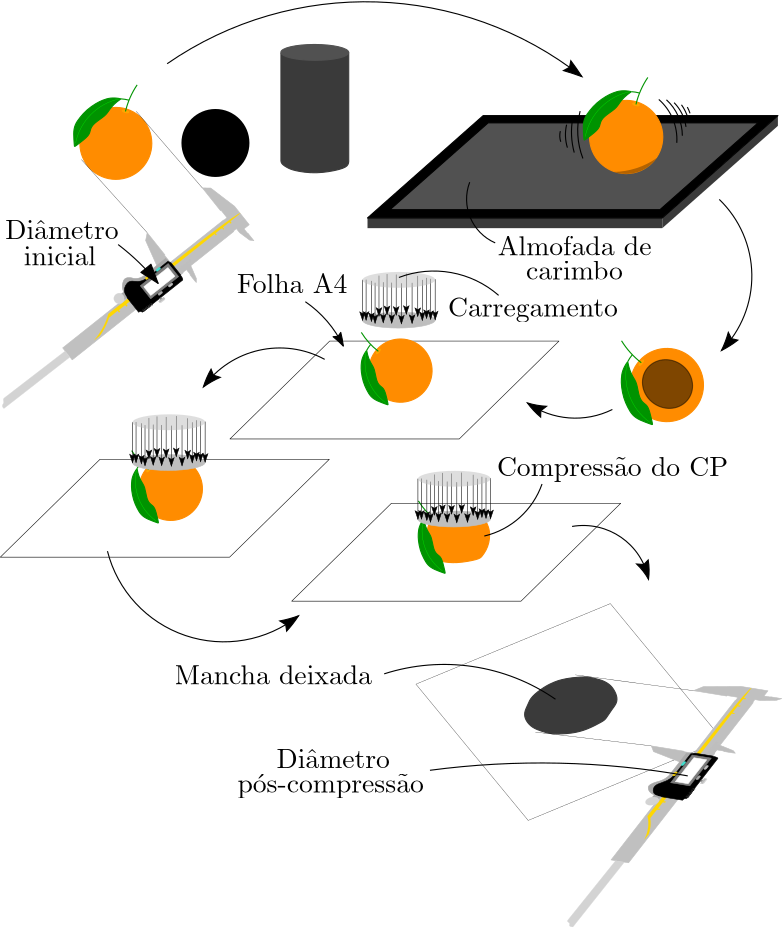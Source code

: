 <?xml version="1.0"?>
<!DOCTYPE ipe SYSTEM "ipe.dtd">
<ipe version="70212" creator="Ipe 7.2.13">
<info created="D:20200722162208" modified="D:20200726141500"/>
<ipestyle name="basic">
<symbol name="arrow/arc(spx)">
<path stroke="sym-stroke" fill="sym-stroke" pen="sym-pen">
0 0 m
-1 0.333 l
-1 -0.333 l
h
</path>
</symbol>
<symbol name="arrow/farc(spx)">
<path stroke="sym-stroke" fill="white" pen="sym-pen">
0 0 m
-1 0.333 l
-1 -0.333 l
h
</path>
</symbol>
<symbol name="arrow/ptarc(spx)">
<path stroke="sym-stroke" fill="sym-stroke" pen="sym-pen">
0 0 m
-1 0.333 l
-0.8 0 l
-1 -0.333 l
h
</path>
</symbol>
<symbol name="arrow/fptarc(spx)">
<path stroke="sym-stroke" fill="white" pen="sym-pen">
0 0 m
-1 0.333 l
-0.8 0 l
-1 -0.333 l
h
</path>
</symbol>
<symbol name="mark/circle(sx)" transformations="translations">
<path fill="sym-stroke">
0.6 0 0 0.6 0 0 e
0.4 0 0 0.4 0 0 e
</path>
</symbol>
<symbol name="mark/disk(sx)" transformations="translations">
<path fill="sym-stroke">
0.6 0 0 0.6 0 0 e
</path>
</symbol>
<symbol name="mark/fdisk(sfx)" transformations="translations">
<group>
<path fill="sym-fill">
0.5 0 0 0.5 0 0 e
</path>
<path fill="sym-stroke" fillrule="eofill">
0.6 0 0 0.6 0 0 e
0.4 0 0 0.4 0 0 e
</path>
</group>
</symbol>
<symbol name="mark/box(sx)" transformations="translations">
<path fill="sym-stroke" fillrule="eofill">
-0.6 -0.6 m
0.6 -0.6 l
0.6 0.6 l
-0.6 0.6 l
h
-0.4 -0.4 m
0.4 -0.4 l
0.4 0.4 l
-0.4 0.4 l
h
</path>
</symbol>
<symbol name="mark/square(sx)" transformations="translations">
<path fill="sym-stroke">
-0.6 -0.6 m
0.6 -0.6 l
0.6 0.6 l
-0.6 0.6 l
h
</path>
</symbol>
<symbol name="mark/fsquare(sfx)" transformations="translations">
<group>
<path fill="sym-fill">
-0.5 -0.5 m
0.5 -0.5 l
0.5 0.5 l
-0.5 0.5 l
h
</path>
<path fill="sym-stroke" fillrule="eofill">
-0.6 -0.6 m
0.6 -0.6 l
0.6 0.6 l
-0.6 0.6 l
h
-0.4 -0.4 m
0.4 -0.4 l
0.4 0.4 l
-0.4 0.4 l
h
</path>
</group>
</symbol>
<symbol name="mark/cross(sx)" transformations="translations">
<group>
<path fill="sym-stroke">
-0.43 -0.57 m
0.57 0.43 l
0.43 0.57 l
-0.57 -0.43 l
h
</path>
<path fill="sym-stroke">
-0.43 0.57 m
0.57 -0.43 l
0.43 -0.57 l
-0.57 0.43 l
h
</path>
</group>
</symbol>
<symbol name="arrow/fnormal(spx)">
<path stroke="sym-stroke" fill="white" pen="sym-pen">
0 0 m
-1 0.333 l
-1 -0.333 l
h
</path>
</symbol>
<symbol name="arrow/pointed(spx)">
<path stroke="sym-stroke" fill="sym-stroke" pen="sym-pen">
0 0 m
-1 0.333 l
-0.8 0 l
-1 -0.333 l
h
</path>
</symbol>
<symbol name="arrow/fpointed(spx)">
<path stroke="sym-stroke" fill="white" pen="sym-pen">
0 0 m
-1 0.333 l
-0.8 0 l
-1 -0.333 l
h
</path>
</symbol>
<symbol name="arrow/linear(spx)">
<path stroke="sym-stroke" pen="sym-pen">
-1 0.333 m
0 0 l
-1 -0.333 l
</path>
</symbol>
<symbol name="arrow/fdouble(spx)">
<path stroke="sym-stroke" fill="white" pen="sym-pen">
0 0 m
-1 0.333 l
-1 -0.333 l
h
-1 0 m
-2 0.333 l
-2 -0.333 l
h
</path>
</symbol>
<symbol name="arrow/double(spx)">
<path stroke="sym-stroke" fill="sym-stroke" pen="sym-pen">
0 0 m
-1 0.333 l
-1 -0.333 l
h
-1 0 m
-2 0.333 l
-2 -0.333 l
h
</path>
</symbol>
<pen name="heavier" value="0.8"/>
<pen name="fat" value="1.2"/>
<pen name="ultrafat" value="2"/>
<symbolsize name="large" value="5"/>
<symbolsize name="small" value="2"/>
<symbolsize name="tiny" value="1.1"/>
<arrowsize name="large" value="10"/>
<arrowsize name="small" value="5"/>
<arrowsize name="tiny" value="3"/>
<color name="red" value="1 0 0"/>
<color name="green" value="0 1 0"/>
<color name="blue" value="0 0 1"/>
<color name="yellow" value="1 1 0"/>
<color name="orange" value="1 0.647 0"/>
<color name="gold" value="1 0.843 0"/>
<color name="purple" value="0.627 0.125 0.941"/>
<color name="gray" value="0.745"/>
<color name="brown" value="0.647 0.165 0.165"/>
<color name="navy" value="0 0 0.502"/>
<color name="pink" value="1 0.753 0.796"/>
<color name="seagreen" value="0.18 0.545 0.341"/>
<color name="turquoise" value="0.251 0.878 0.816"/>
<color name="violet" value="0.933 0.51 0.933"/>
<color name="darkblue" value="0 0 0.545"/>
<color name="darkcyan" value="0 0.545 0.545"/>
<color name="darkgray" value="0.663"/>
<color name="darkgreen" value="0 0.392 0"/>
<color name="darkmagenta" value="0.545 0 0.545"/>
<color name="darkorange" value="1 0.549 0"/>
<color name="darkred" value="0.545 0 0"/>
<color name="lightblue" value="0.678 0.847 0.902"/>
<color name="lightcyan" value="0.878 1 1"/>
<color name="lightgray" value="0.827"/>
<color name="lightgreen" value="0.565 0.933 0.565"/>
<color name="lightyellow" value="1 1 0.878"/>
<dashstyle name="dashed" value="[4] 0"/>
<dashstyle name="dotted" value="[1 3] 0"/>
<dashstyle name="dash dotted" value="[4 2 1 2] 0"/>
<dashstyle name="dash dot dotted" value="[4 2 1 2 1 2] 0"/>
<textsize name="large" value="\large"/>
<textsize name="small" value="\small"/>
<textsize name="tiny" value="\tiny"/>
<textsize name="Large" value="\Large"/>
<textsize name="LARGE" value="\LARGE"/>
<textsize name="huge" value="\huge"/>
<textsize name="Huge" value="\Huge"/>
<textsize name="footnote" value="\footnotesize"/>
<textstyle name="center" begin="\begin{center}" end="\end{center}"/>
<textstyle name="itemize" begin="\begin{itemize}" end="\end{itemize}"/>
<textstyle name="item" begin="\begin{itemize}\item{}" end="\end{itemize}"/>
<gridsize name="4 pts" value="4"/>
<gridsize name="8 pts (~3 mm)" value="8"/>
<gridsize name="16 pts (~6 mm)" value="16"/>
<gridsize name="32 pts (~12 mm)" value="32"/>
<gridsize name="10 pts (~3.5 mm)" value="10"/>
<gridsize name="20 pts (~7 mm)" value="20"/>
<gridsize name="14 pts (~5 mm)" value="14"/>
<gridsize name="28 pts (~10 mm)" value="28"/>
<gridsize name="56 pts (~20 mm)" value="56"/>
<anglesize name="90 deg" value="90"/>
<anglesize name="60 deg" value="60"/>
<anglesize name="45 deg" value="45"/>
<anglesize name="30 deg" value="30"/>
<anglesize name="22.5 deg" value="22.5"/>
<opacity name="10%" value="0.1"/>
<opacity name="30%" value="0.3"/>
<opacity name="50%" value="0.5"/>
<opacity name="75%" value="0.75"/>
<tiling name="falling" angle="-60" step="4" width="1"/>
<tiling name="rising" angle="30" step="4" width="1"/>
</ipestyle>
<page>
<layer name="alpha"/>
<view layers="alpha" active="alpha"/>
<path layer="alpha" matrix="0.878179 0 0 0.878179 26.0844 82.6125" fill="0.227">
334.956 636.209 m
334.956 632.025 l
214.12 632.025 l
214.12 636.209 l
</path>
<path matrix="0.878179 0 0 0.878179 26.0844 82.6125" fill="0.227">
382.355 678.145 m
382.355 673.961 l
334.956 632.025 l
334.956 636.209 l
</path>
<path matrix="0.984772 0 0.701105 0.620299 -408.475 257.492" stroke="black" fill="black">
191.687 618.775 m
191.687 678.145 l
299.444 678.145 l
299.444 618.775 l
h
</path>
<path matrix="0.984772 0 0.701105 0.620299 -408.475 257.492" stroke="black" fill="0.318">
196.479 673.979 m
196.479 623.581 l
295.171 623.581 l
295.171 673.979 l
h
</path>
<path matrix="1 0 0 1 -1.75389 -5.06279" fill="black">
12.2378 0 0 12.2378 161.128 673.371 e
</path>
<path matrix="1 0 0 1 41.0992 59.069" stroke="0.227" fill="0.227">
166.252 641.846 m
166.252 603.017 l
166.252 603.017
166.428 601.288
163.887 599.725
154.351 598.02
146.185 599.327
144.113 600.363
141.883 601.715
141.856 602.837 c
141.856 641.666 l
</path>
<path matrix="1 0 0 1 41.0988 59.0687" stroke="0.318" fill="0.318">
12.2142 0 -0.113999 2.84976 154.037 641.85 e
</path>
<path matrix="0.98272 0 0 0.98272 32.2289 26.7313" stroke="darkorange" fill="darkorange">
13.1804 0 0 13.1804 92.8924 652.709 e
</path>
<path matrix="0.923815 -0.335119 0.335119 0.923815 -184.197 98.308" stroke="orange" fill="orange">
1.14404 0 0.256371 0.398799 95.9357 664.102 e
</path>
<path matrix="0.98272 0 0 0.98272 32.2289 26.7313" stroke="0 0.576 0">
96.42 664.416 m
29.6139 0 0 -29.6139 125.232 657.57 100.692 674.146 a
</path>
<path matrix="0.98272 0 0 0.98272 32.2289 26.7313" stroke="0 0.576 0">
94.7627 669.025 m
14.9272 0 0 -14.9272 93.8115 654.128 97.7222 668.534 a
</path>
<path matrix="0.855558 0.483487 -0.483487 0.855558 367.743 65.9894" stroke="0 0.576 0" fill="0 0.576 0">
94.7627 669.025 m
92.0448 668.783
88.9684 667.672
87.0314 666.39
81.3543 666.154
79.2833 664.653
78.2008 663.058
73.2158 662.345
71.1804 662.053
71.4654 662.404
73.3583 666.618
75.3522 669.125
78.4002 670.521
81.8148 671.701
86.1198 672.116
88.7874 671.898
91.5606 671.347
93.7825 669.923
94.7627 669.025 c
</path>
<path matrix="0.98272 0 0 0.98272 32.2289 26.7313" stroke="0 1 0" pen="0.1" cap="1">
94.2782 669.028 m
20.7896 0 0 20.7896 98.5202 648.676 78.1622 652.89 a
</path>
<path stroke="black" join="0" arrow="ptarc/normal">
141.983 696.844 m
125.832 0 0 -125.832 213.499 593.309 291.322 692.19 a
</path>
<path matrix="1 0 0 1 214.34 17.7594" stroke="darkorange" fill="darkorange">
13.1804 0 0 13.1804 92.8924 652.709 e
</path>
<path matrix="0.940059 -0.341012 0.341012 0.940059 -5.89133 90.5948" stroke="orange" fill="orange">
1.14404 0 0.256371 0.398799 95.9357 664.102 e
</path>
<path matrix="1 0 0 1 214.34 17.7594" stroke="0 0.576 0">
96.42 664.416 m
29.6139 0 0 -29.6139 125.232 657.57 100.692 674.146 a
</path>
<path matrix="1 0 0 1 214.34 17.7594" stroke="0 0.576 0">
94.7627 669.025 m
14.9272 0 0 -14.9272 93.8115 654.128 97.7222 668.534 a
</path>
<path matrix="0.870602 0.491989 -0.491989 0.870602 555.755 57.7079" stroke="0 0.576 0" fill="0 0.576 0">
94.7627 669.025 m
92.0448 668.783
88.9684 667.672
87.0314 666.39
81.3543 666.154
79.2833 664.653
78.2008 663.058
73.2158 662.345
71.1804 662.053
71.4654 662.404
73.3583 666.618
75.3522 669.125
78.4002 670.521
81.8148 671.701
86.1198 672.116
88.7874 671.898
91.5606 671.347
93.7825 669.923
94.7627 669.025 c
</path>
<path matrix="1 0 0 1 214.34 17.7594" stroke="0 1 0" pen="0.1" cap="1">
94.2782 669.028 m
20.7896 0 0 20.7896 98.5202 648.676 78.1622 652.89 a
</path>
<path stroke="black">
318.981 683.976 m
19.0676 0 0 -19.0676 306.431 669.62 325.457 668.359 a
</path>
<path stroke="black">
321.735 683.85 m
17.5299 0 0 -17.5299 309.93 670.89 327.46 670.918 a
</path>
<path stroke="black">
324.498 682.825 m
15.5037 0 0 -15.5037 313.413 671.985 328.771 674.108 a
</path>
<path stroke="black">
327.147 682.056 m
15.8228 0 0 -15.8228 314.278 672.85 329.511 677.127 a
</path>
<path stroke="black">
329.255 681.229 m
13.6799 0 0 -13.6799 317.224 674.718 330.223 678.979 a
</path>
<path stroke="black">
290.659 679.78 m
28.1125 0 0 28.1125 317.897 672.822 291.659 662.729 a
</path>
<path stroke="black">
287.974 677.094 m
28.0219 0 0 28.0219 315.57 672.228 288.536 664.853 a
</path>
<path stroke="black">
285.791 674.896 m
15.798 0 0 15.798 301.171 671.289 286.076 666.63 a
</path>
<path stroke="black">
283.532 672.572 m
6.9136 0 0 6.9136 290.245 670.919 283.686 668.735 a
</path>
<path fill="black" opacity="30%">
302.713 657.881 m
27.9999 0 0 27.9999 302.289 685.877 318.251 662.873 a
13.713 0 0 -13.713 307.115 670.875 302.703 657.891 a
h
</path>
<path stroke="black" join="0" arrow="ptarc/normal">
340.754 647.989 m
38.3249 0 0 -38.3249 314.153 620.399 341.539 593.587 a
</path>
<path matrix="0.411891 0.911233 -0.911233 0.411891 878.395 227.671" stroke="darkorange" fill="darkorange">
13.1804 0 0 13.1804 92.8924 652.709 e
</path>
<path matrix="0.697943 0.716153 -0.716153 0.697943 721.313 56.989" stroke="orange" fill="orange">
1.14404 0 0.256371 0.398799 95.9357 664.102 e
</path>
<path matrix="0.411891 0.911233 -0.911233 0.411891 878.395 227.671" stroke="0 0.576 0">
96.42 664.416 m
29.6139 0 0 -29.6139 125.232 657.57 100.692 674.146 a
</path>
<path matrix="0.411891 0.911233 -0.911233 0.411891 878.395 227.671" stroke="0 0.576 0">
94.7627 669.025 m
14.9272 0 0 -14.9272 93.8115 654.128 97.7222 668.534 a
</path>
<path matrix="-0.0897238 0.995967 -0.995967 -0.0897238 982.618 555.234" stroke="0 0.576 0" fill="0 0.576 0">
94.7627 669.025 m
92.0448 668.783
88.9684 667.672
87.0314 666.39
81.3543 666.154
79.2833 664.653
78.2008 663.058
73.2158 662.345
71.1804 662.053
71.4654 662.404
73.3583 666.618
75.3522 669.125
78.4002 670.521
81.8148 671.701
86.1198 672.116
88.7874 671.898
91.5606 671.347
93.7825 669.923
94.7627 669.025 c
</path>
<path matrix="0.411891 0.911233 -0.911233 0.411891 878.395 227.671" stroke="0 1 0" pen="0.1" cap="1">
94.2782 669.028 m
20.7896 0 0 20.7896 98.5202 648.676 78.1622 652.89 a
</path>
<path matrix="1 0 0 1 -5.81008 -5.18096" stroke="black" fill="black" opacity="50%">
6.46281 -6.56249 6.29487 5.82159 327.929 586.713 e
</path>
<path matrix="0.787747 0 0.675029 0.662535 -335 207.451" stroke="black" fill="white" pen="0.2">
175.953 587.961 m
175.953 534.764 l
280.747 534.764 l
280.747 587.961 l
h
</path>
<path matrix="0.355672 0.786859 -0.786859 0.355672 706.531 281.113" stroke="darkorange" fill="darkorange">
13.1804 0 0 13.1804 92.8924 652.709 e
</path>
<path matrix="0.602681 0.618405 -0.618405 0.602681 570.89 133.727" stroke="orange" fill="orange">
1.14404 0 0.256371 0.398799 95.9357 664.102 e
</path>
<path matrix="0.355672 0.786859 -0.786859 0.355672 706.531 281.113" stroke="0 0.576 0">
96.42 664.416 m
29.6139 0 0 -29.6139 125.232 657.57 100.692 674.146 a
</path>
<path matrix="0.355672 0.786859 -0.786859 0.355672 706.531 281.113" stroke="0 0.576 0">
94.7627 669.025 m
14.9272 0 0 -14.9272 93.8115 654.128 97.7222 668.534 a
</path>
<path matrix="-0.0774774 0.860028 -0.860028 -0.0774774 796.529 563.967" stroke="0 0.576 0" fill="0 0.576 0">
94.7627 669.025 m
92.0448 668.783
88.9684 667.672
87.0314 666.39
81.3543 666.154
79.2833 664.653
78.2008 663.058
73.2158 662.345
71.1804 662.053
71.4654 662.404
73.3583 666.618
75.3522 669.125
78.4002 670.521
81.8148 671.701
86.1198 672.116
88.7874 671.898
91.5606 671.347
93.7825 669.923
94.7627 669.025 c
</path>
<path matrix="0.355672 0.786859 -0.786859 0.355672 706.531 281.113" stroke="0 1 0" pen="0.1" cap="1">
94.2782 669.028 m
20.7896 0 0 20.7896 98.5202 648.676 78.1622 652.89 a
</path>
<path matrix="0.86351 0 0 0.86351 43.1989 79.6064" stroke="gray" fill="gray" pen="0.2" cap="1">
15.1481 0 0.249836 3.31033 211.009 607.899 e
</path>
<path matrix="0.86351 0 0 0.86351 43.1989 79.6064" stroke="black" pen="0.2" cap="1" join="0" rarrow="ptarc/tiny">
195.859 607.848 m
195.859 624.635 l
</path>
<path matrix="0.86351 0 0 0.86351 46.416 79.2188" stroke="black" pen="0.2" cap="1" join="0" rarrow="ptarc/tiny">
195.859 607.848 m
195.859 624.635 l
</path>
<path matrix="0.86351 0 0 0.86351 49.1217 81.1128" stroke="black" pen="0.2" cap="1" join="0" rarrow="ptarc/tiny">
195.859 607.848 m
195.859 624.635 l
</path>
<path matrix="0.86351 0 0 0.86351 52.0242 81.6786" stroke="black" pen="0.2" cap="1" join="0" rarrow="ptarc/tiny">
195.859 607.848 m
195.859 624.635 l
</path>
<path matrix="0.86351 0 0 0.86351 55.3158 81.4935" stroke="black" pen="0.2" cap="1" join="0" rarrow="ptarc/tiny">
195.859 607.848 m
195.859 624.635 l
</path>
<path matrix="0.86351 0 0 0.86351 58.9588 81.813" stroke="black" pen="0.2" cap="1" join="0" rarrow="ptarc/tiny">
195.859 607.848 m
195.859 624.635 l
</path>
<path matrix="0.86351 0 0 0.86351 63.0811 81.0141" stroke="black" pen="0.2" cap="1" join="0" rarrow="ptarc/tiny">
195.859 607.848 m
195.859 624.635 l
</path>
<path matrix="0.86351 0 0 0.86351 66.2447 80.3111" stroke="black" pen="0.2" cap="1" join="0" rarrow="ptarc/tiny">
195.859 607.848 m
195.859 624.635 l
</path>
<path matrix="0.86351 0 0 0.86351 61.0359 78.5216" stroke="black" pen="0.2" cap="1" join="0" rarrow="ptarc/tiny">
195.859 607.848 m
195.859 624.635 l
</path>
<path matrix="0.86351 0 0 0.86351 57.2012 78.3618" stroke="black" pen="0.2" cap="1" join="0" rarrow="ptarc/tiny">
195.859 607.848 m
195.859 624.635 l
</path>
<path matrix="0.86351 0 0 0.86351 53.7181 78.5855" stroke="black" pen="0.2" cap="1" join="0" rarrow="ptarc/tiny">
195.859 607.848 m
195.859 624.635 l
</path>
<path matrix="0.86351 0 0 0.86351 50.6503 78.7453" stroke="black" pen="0.2" cap="1" join="0" rarrow="ptarc/tiny">
195.859 607.848 m
195.859 624.635 l
</path>
<path matrix="0.86351 0 0 0.86351 47.7104 78.5535" stroke="black" pen="0.2" cap="1" join="0" rarrow="ptarc/tiny">
195.859 607.848 m
195.859 624.635 l
</path>
<path matrix="0.86351 0 0 0.86351 44.4828 79.672" stroke="black" pen="0.2" cap="1" join="0" rarrow="ptarc/tiny">
195.859 607.848 m
195.859 624.635 l
</path>
<path matrix="0.86351 0 0 0.86351 64.7109 79.5761" stroke="black" pen="0.2" cap="1" join="0" rarrow="ptarc/tiny">
195.859 607.848 m
195.859 624.635 l
</path>
<path matrix="0.86351 0 0 0.86351 67.7147 79.9596" stroke="black" pen="0.2" cap="1" join="0" rarrow="ptarc/tiny">
195.859 607.848 m
195.859 624.635 l
</path>
<path matrix="0.86351 0 0 0.86351 69.3522 79.8156" stroke="black" pen="0.2" cap="1" join="0" rarrow="ptarc/tiny">
195.859 607.848 m
195.859 624.635 l
</path>
<path matrix="0.86351 0 0 0.86351 43.1991 94.1028" fill="gray" opacity="50%" stroke-opacity="opaque">
15.1481 0 0.249836 3.31033 211.009 607.899 e
</path>
<path matrix="0.787747 0 0.675029 0.662535 -417.673 164.897" stroke="black" fill="white" pen="0.2">
175.953 587.961 m
175.953 534.764 l
280.747 534.764 l
280.747 587.961 l
h
</path>
<path matrix="0.355672 0.786859 -0.786859 0.355672 623.858 238.56" stroke="darkorange" fill="darkorange">
13.1804 0 0 13.1804 92.8924 652.709 e
</path>
<path matrix="0.602681 0.618405 -0.618405 0.602681 488.216 91.1743" stroke="orange" fill="orange">
1.14404 0 0.256371 0.398799 95.9357 664.102 e
</path>
<path matrix="0.355672 0.786859 -0.786859 0.355672 623.858 238.56" stroke="0 0.576 0">
96.42 664.416 m
29.6139 0 0 -29.6139 125.232 657.57 100.692 674.146 a
</path>
<path matrix="0.355672 0.786859 -0.786859 0.355672 623.858 238.56" stroke="0 0.576 0">
94.7627 669.025 m
14.9272 0 0 -14.9272 93.8115 654.128 97.7222 668.534 a
</path>
<path matrix="-0.0774774 0.860028 -0.860028 -0.0774774 713.856 521.414" stroke="0 0.576 0" fill="0 0.576 0">
94.7627 669.025 m
92.0448 668.783
88.9684 667.672
87.0314 666.39
81.3543 666.154
79.2833 664.653
78.2008 663.058
73.2158 662.345
71.1804 662.053
71.4654 662.404
73.3583 666.618
75.3522 669.125
78.4002 670.521
81.8148 671.701
86.1198 672.116
88.7874 671.898
91.5606 671.347
93.7825 669.923
94.7627 669.025 c
</path>
<path matrix="0.355672 0.786859 -0.786859 0.355672 623.858 238.56" stroke="0 1 0" pen="0.1" cap="1">
94.2782 669.028 m
20.7896 0 0 20.7896 98.5202 648.676 78.1622 652.89 a
</path>
<path matrix="0.86351 0 0 0.86351 -39.618 28.3465" stroke="gray" fill="gray" pen="0.2" cap="1">
15.1481 0 0.249836 3.31033 211.009 607.899 e
</path>
<path matrix="0.86351 0 0 0.86351 -39.618 28.3465" stroke="black" pen="0.2" cap="1" join="0" rarrow="ptarc/tiny">
195.859 607.848 m
195.859 624.635 l
</path>
<path matrix="0.86351 0 0 0.86351 -36.4009 27.9589" stroke="black" pen="0.2" cap="1" join="0" rarrow="ptarc/tiny">
195.859 607.848 m
195.859 624.635 l
</path>
<path matrix="0.86351 0 0 0.86351 -33.6952 29.8529" stroke="black" pen="0.2" cap="1" join="0" rarrow="ptarc/tiny">
195.859 607.848 m
195.859 624.635 l
</path>
<path matrix="0.86351 0 0 0.86351 -30.7927 30.4187" stroke="black" pen="0.2" cap="1" join="0" rarrow="ptarc/tiny">
195.859 607.848 m
195.859 624.635 l
</path>
<path matrix="0.86351 0 0 0.86351 -27.5011 30.2336" stroke="black" pen="0.2" cap="1" join="0" rarrow="ptarc/tiny">
195.859 607.848 m
195.859 624.635 l
</path>
<path matrix="0.86351 0 0 0.86351 -23.8581 30.5531" stroke="black" pen="0.2" cap="1" join="0" rarrow="ptarc/tiny">
195.859 607.848 m
195.859 624.635 l
</path>
<path matrix="0.86351 0 0 0.86351 -19.7358 29.7542" stroke="black" pen="0.2" cap="1" join="0" rarrow="ptarc/tiny">
195.859 607.848 m
195.859 624.635 l
</path>
<path matrix="0.86351 0 0 0.86351 -16.5722 29.0512" stroke="black" pen="0.2" cap="1" join="0" rarrow="ptarc/tiny">
195.859 607.848 m
195.859 624.635 l
</path>
<path matrix="0.86351 0 0 0.86351 -21.7809 27.2617" stroke="black" pen="0.2" cap="1" join="0" rarrow="ptarc/tiny">
195.859 607.848 m
195.859 624.635 l
</path>
<path matrix="0.86351 0 0 0.86351 -25.6157 27.1019" stroke="black" pen="0.2" cap="1" join="0" rarrow="ptarc/tiny">
195.859 607.848 m
195.859 624.635 l
</path>
<path matrix="0.86351 0 0 0.86351 -29.0988 27.3256" stroke="black" pen="0.2" cap="1" join="0" rarrow="ptarc/tiny">
195.859 607.848 m
195.859 624.635 l
</path>
<path matrix="0.86351 0 0 0.86351 -32.1666 27.4854" stroke="black" pen="0.2" cap="1" join="0" rarrow="ptarc/tiny">
195.859 607.848 m
195.859 624.635 l
</path>
<path matrix="0.86351 0 0 0.86351 -35.1065 27.2936" stroke="black" pen="0.2" cap="1" join="0" rarrow="ptarc/tiny">
195.859 607.848 m
195.859 624.635 l
</path>
<path matrix="0.86351 0 0 0.86351 -38.334 28.4121" stroke="black" pen="0.2" cap="1" join="0" rarrow="ptarc/tiny">
195.859 607.848 m
195.859 624.635 l
</path>
<path matrix="0.86351 0 0 0.86351 -18.106 28.3162" stroke="black" pen="0.2" cap="1" join="0" rarrow="ptarc/tiny">
195.859 607.848 m
195.859 624.635 l
</path>
<path matrix="0.86351 0 0 0.86351 -15.1022 28.6997" stroke="black" pen="0.2" cap="1" join="0" rarrow="ptarc/tiny">
195.859 607.848 m
195.859 624.635 l
</path>
<path matrix="0.86351 0 0 0.86351 -13.4646 28.5557" stroke="black" pen="0.2" cap="1" join="0" rarrow="ptarc/tiny">
195.859 607.848 m
195.859 624.635 l
</path>
<path matrix="0.86351 0 0 0.86351 -39.6178 42.8429" fill="gray" opacity="50%" stroke-opacity="opaque">
15.1481 0 0.249836 3.31033 211.009 607.899 e
</path>
<path matrix="0.787747 0 0.675029 0.662535 -312.768 149.057" stroke="black" fill="white" pen="0.2">
175.953 587.961 m
175.953 534.764 l
280.747 534.764 l
280.747 587.961 l
h
</path>
<path matrix="0.86351 0 0 0.86351 -63.0108 37.6379" stroke="darkorange" fill="darkorange">
348.654 575.148 m
357.932 576.367
364.422 576.271
368.635 575.509
369.492 574.442
371.525 570.168
371.971 567.227
371.622 563.685
370.433 560.539
368.581 557.9
367.408 556.754
357.98 555.021
351.42 555.814
349.903 557.01
348.53 558.472
346.841 561.193
345.923 563.922
345.651 565.826
345.68 567.998
346.028 569.992
346.736 572.044
348.137 574.483
348.654 575.148 c
</path>
<path matrix="0.602681 0.618405 -0.618405 0.602681 591.441 73.0623" stroke="orange" fill="orange">
1.14404 0 0.256371 0.398799 95.9357 664.102 e
</path>
<path matrix="0.355672 0.786859 -0.786859 0.355672 727.083 220.449" stroke="0 0.576 0">
96.42 664.416 m
29.6139 0 0 -29.6139 125.232 657.57 100.692 674.146 a
</path>
<path matrix="0.355672 0.786859 -0.786859 0.355672 727.083 220.449" stroke="0 0.576 0">
94.7627 669.025 m
14.9272 0 0 -14.9272 93.8115 654.128 97.7222 668.534 a
</path>
<path matrix="-0.0774774 0.860028 -0.860028 -0.0774774 817.081 503.303" stroke="0 0.576 0" fill="0 0.576 0">
94.7627 669.025 m
92.0448 668.783
88.9684 667.672
87.0314 666.39
81.3543 666.154
79.2833 664.653
78.2008 663.058
73.2158 662.345
71.1804 662.053
71.4654 662.404
73.3583 666.618
75.3522 669.125
78.4002 670.521
81.8148 671.701
86.1198 672.116
88.7874 671.898
91.5606 671.347
93.7825 669.923
94.7627 669.025 c
</path>
<path matrix="0.355672 0.786859 -0.786859 0.355672 727.083 220.449" stroke="0 1 0" pen="0.1" cap="1">
94.2782 669.028 m
20.7896 0 0 20.7896 98.5202 648.676 78.1622 652.89 a
</path>
<path matrix="0.86351 0 0 0.86351 63.1368 8.00469" stroke="gray" fill="gray" pen="0.2" cap="1">
15.1481 0 0.249836 3.31033 211.009 607.899 e
</path>
<path matrix="0.86351 0 0 0.86351 63.1368 8.00469" stroke="black" pen="0.2" cap="1" join="0" rarrow="ptarc/tiny">
195.859 607.848 m
195.859 624.635 l
</path>
<path matrix="0.86351 0 0 0.86351 66.3539 7.61714" stroke="black" pen="0.2" cap="1" join="0" rarrow="ptarc/tiny">
195.859 607.848 m
195.859 624.635 l
</path>
<path matrix="0.86351 0 0 0.86351 69.0593 9.51117" stroke="black" pen="0.2" cap="1" join="0" rarrow="ptarc/tiny">
195.859 607.848 m
195.859 624.635 l
</path>
<path matrix="0.86351 0 0 0.86351 71.9623 10.0768" stroke="black" pen="0.2" cap="1" join="0" rarrow="ptarc/tiny">
195.859 607.848 m
195.859 624.635 l
</path>
<path matrix="0.86351 0 0 0.86351 75.2533 9.8918" stroke="black" pen="0.2" cap="1" join="0" rarrow="ptarc/tiny">
195.859 607.848 m
195.859 624.635 l
</path>
<path matrix="0.86351 0 0 0.86351 78.8963 10.2113" stroke="black" pen="0.2" cap="1" join="0" rarrow="ptarc/tiny">
195.859 607.848 m
195.859 624.635 l
</path>
<path matrix="0.86351 0 0 0.86351 83.0193 9.41247" stroke="black" pen="0.2" cap="1" join="0" rarrow="ptarc/tiny">
195.859 607.848 m
195.859 624.635 l
</path>
<path matrix="0.86351 0 0 0.86351 86.1833 8.7094" stroke="black" pen="0.2" cap="1" join="0" rarrow="ptarc/tiny">
195.859 607.848 m
195.859 624.635 l
</path>
<path matrix="0.86351 0 0 0.86351 80.9743 6.91986" stroke="black" pen="0.2" cap="1" join="0" rarrow="ptarc/tiny">
195.859 607.848 m
195.859 624.635 l
</path>
<path matrix="0.86351 0 0 0.86351 77.1393 6.76011" stroke="black" pen="0.2" cap="1" join="0" rarrow="ptarc/tiny">
195.859 607.848 m
195.859 624.635 l
</path>
<path matrix="0.86351 0 0 0.86351 73.6563 6.98376" stroke="black" pen="0.2" cap="1" join="0" rarrow="ptarc/tiny">
195.859 607.848 m
195.859 624.635 l
</path>
<path matrix="0.86351 0 0 0.86351 70.5883 7.1436" stroke="black" pen="0.2" cap="1" join="0" rarrow="ptarc/tiny">
195.859 607.848 m
195.859 624.635 l
</path>
<path matrix="0.86351 0 0 0.86351 67.6483 6.95181" stroke="black" pen="0.2" cap="1" join="0" rarrow="ptarc/tiny">
195.859 607.848 m
195.859 624.635 l
</path>
<path matrix="0.86351 0 0 0.86351 64.4208 8.07031" stroke="black" pen="0.2" cap="1" join="0" rarrow="ptarc/tiny">
195.859 607.848 m
195.859 624.635 l
</path>
<path matrix="0.86351 0 0 0.86351 84.6493 7.97446" stroke="black" pen="0.2" cap="1" join="0" rarrow="ptarc/tiny">
195.859 607.848 m
195.859 624.635 l
</path>
<path matrix="0.86351 0 0 0.86351 87.6523 8.35786" stroke="black" pen="0.2" cap="1" join="0" rarrow="ptarc/tiny">
195.859 607.848 m
195.859 624.635 l
</path>
<path matrix="0.86351 0 0 0.86351 89.2903 8.21392" stroke="black" pen="0.2" cap="1" join="0" rarrow="ptarc/tiny">
195.859 607.848 m
195.859 624.635 l
</path>
<path matrix="0.86351 0 0 0.86351 63.1371 22.5011" fill="gray" opacity="50%" stroke-opacity="opaque">
15.1481 0 0.249836 3.31033 211.009 607.899 e
</path>
<path matrix="1.18381 0.490586 -0.518827 0.629721 107.994 -8.24408" stroke="black" fill="1" pen="0.1">
327.734 509.665 m
327.734 431.765 l
386.85 431.765 l
386.85 509.665 l
h
</path>
<path matrix="1.05338 0.436533 -0.461663 0.560339 128.457 64.4531" stroke="0.227" fill="0.227" cap="1">
356.731 456.631 m
359.176 453.375
360.323 450.71
360.981 447.22
360.275 441.665
358.653 438.275
355.971 436.303
352.487 432.922
351.336 432.448
345.637 431.579
340.843 432.62
335.27 436.565
333.626 439.827
331.928 443.253
331.721 448.009
332.868 452.195
335.822 455.386
337.92 458.326
343.802 460.743
347.552 460.907
349.265 460.66
352.429 459.628
355.546 457.699
356.731 456.631 c
</path>
<path matrix="-0.415313 -0.533558 0.786284 -0.128051 25.1503 634.088" stroke="gray" fill="0.753" pen="0.2" join="1">
188.078 488.857 m
188.078 504.127 l
187.719 504.127 l
187.719 509.121 l
189.801 509.121 l
189.831 508.941 l
297.458 508.941 l
297.458 516.977 l
189.415 516.977 l
189.39 516.977 l
189.39 516.977 l
189.36 516.665 l
187.43 516.665 l
187.43 519.365 l
185.778 525.641 l
184.206 527.316 l
184.206 522.263 l
184.388 522.12 l
184.388 519.223 l
180.881 519.223 l
180.881 506.933 l
180.881 506.933 l
184.687 491.65 l
h
</path>
<path matrix="-0.415313 -0.533558 0.786284 -0.128051 25.1503 634.088" stroke="gold" fill="gold" pen="0.05" join="1">
282.064 516.114 m
36.2248 0 0 36.2248 288.797 480.52 267.614 509.906 a
267.614 509.906 l
180.904 509.906
180.874 511.636 c
187.546 511.636 l
187.566 512.678 l
188.146 512.678 l
188.159 511.7 l
192.549 511.7 l
192.553 512.779 l
193.093 512.779 l
193.109 511.71 l
197.509 511.71 l
197.488 512.732 l
198.038 512.742 l
198.038 511.702 l
227.271 511.702 l
227.261 512.712 l
227.921 512.722 l
227.923 511.716 l
232.353 511.716 l
232.328 512.741 l
232.928 512.751 l
232.938 511.729 l
237.355 511.729 l
237.308 512.721 l
237.888 512.721 l
237.889 511.733 l
242.319 511.733 l
242.315 512.724 l
242.905 512.714 l
242.903 511.718 l
247.283 511.718 l
247.285 512.744 l
247.845 512.744 l
247.878 511.736 l
252.217 511.736 l
252.23 512.692 l
252.87 512.682 l
252.878 511.721 l
257.191 511.721 l
257.19 512.752 l
257.89 512.732 l
257.861 511.725 l
262.174 511.725 l
262.16 512.812 l
262.82 512.822 l
262.819 511.636 l
268.585 511.636 l
34.8483 0 0 -34.8483 287.746 482.528 278.45 516.114 a
</path>
<path matrix="0.827674 0.342999 -0.362051 0.439436 345.776 140.906" stroke="black" pen="0.1">
198.061 609.832 m
232.124 570.301 l
</path>
<path matrix="0.827674 0.342999 -0.362051 0.439436 345.776 140.906" stroke="black" pen="0.1">
169.84 584.96 m
203.745 547.225 l
</path>
<path matrix="-0.415313 -0.533558 0.786284 -0.128051 13.9605 619.512" stroke="gray" fill="gray" pen="0.2">
204.834 505.805 m
201.193 491.797 l
197.964 489.067 l
197.964 504.002 l
198.257 504.002 l
198.257 509.721 l
204.834 505.805 l
</path>
<path matrix="-0.415313 -0.533558 0.786284 -0.128051 12.4077 619.741" stroke="gray" fill="gray" pen="0.2">
198.429 519.204 m
196.289 519.214 l
196.199 518.934 l
193.949 518.944 l
193.954 522.231 l
194.204 522.231 l
194.204 526.124 l
194.117 527.484 l
192.767 525.804 l
190.869 518.739 l
190.849 517.009 l
189.369 516.979 l
189.079 516.039 l
198.399 516.039 l
198.429 519.204 l
</path>
<path matrix="-0.415313 -0.533558 0.786284 -0.128051 13.9605 619.512" stroke="darkgray" fill="darkgray" pen="0.2">
198.052 509.201 m
198.878 505.639 l
212.653 505.639 l
6.98516 0 0 -6.98516 213.255 498.68 217.643 504.115 a
7.29792 0 0 -7.29792 213.077 498.422 219.175 502.431 a
5.45186 0 0 5.45186 223.388 505.891 221.286 500.861 a
2.26284 0 0 2.26284 222.11 502.968 222.922 500.856 a
7.32019 0 0 7.32019 219.892 507.52 226.888 505.366 a
28.5199 0 0 28.5199 199.081 511.701 227.438 508.664 a
h
</path>
<path matrix="-0.415313 -0.533558 0.786284 -0.128051 13.8951 619.508" stroke="0" fill="black" pen="0.2">
198.829 520.138 m
198.469 519.648
198.249 519.098
198.177 517.472 c
198.177 517.472 l
198.033 517.472 l
198.033 509.277 l
198.881 507.642 l
204.185 507.642 l
206.714 507.691 l
209.989 507.691 l
213.594 507.568 l
7.33656 0 0 -7.33656 213.272 500.238 217.611 506.155 a
1514.29 0 0 1514.29 1219.5 1641.62 219.872 504.163 a
3.20596 0 0 3.20596 222.051 506.514 222.471 503.336 a
6.17394 0 0 6.17394 221.551 509.441 225.509 504.703 a
4.65517 0 0 4.65517 222.569 508.313 226.321 505.557 a
6.344 0 0 6.344 221.088 509.143 227.419 508.74 a
227.419 519.016 l
1.26569 0 0 -1.26569 227.191 520.261 225.929 520.165 a
225.077 520.165 l
219.345 520.138 l
198.794 520.138 l
</path>
<path matrix="-0.415313 -0.533558 0.786284 -0.128051 13.9353 619.525" stroke="turquoise" fill="turquoise" pen="0.2">
204.72 508.301 m
206.25 508.301 l
0.53231 0 0 -0.53231 206.188 507.772 206.22 507.241 a
204.72 507.241 l
0.530395 0 0 -0.530395 204.7 507.771 204.72 508.301 a
h
</path>
<path matrix="-0.415313 -0.533558 0.786284 -0.128051 13.769 619.503" stroke="gold" fill="gold" pen="0.2">
211.634 508.3 m
213.164 508.3 l
0.53231 0 0 -0.53231 213.102 507.771 213.134 507.24 a
211.634 507.24 l
0.530395 0 0 -0.530395 211.614 507.77 211.634 508.3 a
h
</path>
<path matrix="-0.415313 -0.533558 0.786284 -0.128051 13.9742 619.553" stroke="0" fill="gray" pen="0.2">
0.241868 0 0 0.66 219.611 519.83 e
</path>
<path matrix="-0.415313 -0.533558 0.786284 -0.128051 13.5678 619.03" stroke="0" fill="gray" pen="0.2">
0.241868 0 0 0.66 219.611 519.83 e
</path>
<path matrix="-0.415313 -0.533558 0.786284 -0.128051 13.1784 618.528" stroke="0" fill="gray" pen="0.2">
0.241868 0 0 0.66 219.611 519.83 e
</path>
<path matrix="-0.415313 -0.533558 0.786284 -0.128051 12.7648 618.002" stroke="0" fill="gray" pen="0.2">
0.241868 0 0 0.66 219.611 519.83 e
</path>
<path matrix="-0.415313 -0.533558 0.786284 -0.128051 12.3876 617.516" stroke="0" fill="gray" pen="0.2">
0.241868 0 0 0.66 219.611 519.83 e
</path>
<path matrix="-0.415313 -0.533558 0.786284 -0.128051 12.0337 617.063" stroke="0" fill="gray" pen="0.2">
0.241868 0 0 0.66 219.611 519.83 e
</path>
<path matrix="-0.415313 -0.533558 0.786284 -0.128051 11.6927 616.626" stroke="0" fill="gray" pen="0.2">
0.241868 0 0 0.66 219.611 519.83 e
</path>
<path matrix="-0.415313 -0.533558 0.786284 -0.128051 22.0881 618.147" stroke="gray" fill="gray" pen="0.2">
204.72 508.301 m
206.25 508.301 l
0.53231 0 0 -0.53231 206.188 507.772 206.22 507.241 a
204.72 507.241 l
0.530395 0 0 -0.530395 204.7 507.771 204.72 508.301 a
h
</path>
<path matrix="-0.415313 -0.533558 0.786284 -0.128051 19.241 614.448" stroke="darkgray" fill="darkgray" pen="0.2">
204.72 508.301 m
206.25 508.301 l
0.53231 0 0 -0.53231 206.188 507.772 206.22 507.241 a
204.72 507.241 l
0.530395 0 0 -0.530395 204.7 507.771 204.72 508.301 a
h
</path>
<path matrix="-0.415313 -0.533558 0.786284 -0.128051 13.8573 619.487" stroke="0.486" fill="0.486" pen="0.2">
199.394 517.411 m
199.394 508.668 l
218.061 508.668 l
218.061 517.411 l
h
</path>
<path matrix="-0.415313 -0.533558 0.786284 -0.128051 13.8851 619.54" stroke="white" fill="1" pen="0.2">
200.932 516.066 m
200.932 510.254 l
217.034 510.254 l
217.034 516.066 l
h
</path>
<path matrix="-0.415313 -0.533558 0.786284 -0.128051 14.0289 619.475" stroke="gray" fill="gray" pen="0.05">
212.156 521.881 m
212.156 520.701 l
215.676 520.701 l
215.676 521.881 l
h
</path>
<path matrix="-0.415313 -0.533558 0.786284 -0.128051 14.0289 619.475" stroke="lightgray" fill="lightgray" pen="0.05">
212.416 522.221 m
212.416 521.881 l
215.366 521.881 l
215.366 522.221 l
h
</path>
<path matrix="-0.415313 -0.533558 0.786284 -0.128051 14.0289 619.475" stroke="0.486" fill="0.486" pen="0.05">
213.236 520.701 m
213.236 519.956 l
214.526 519.956 l
214.526 520.701 l
h
</path>
<path matrix="-0.415313 -0.533558 0.786284 -0.128051 14.0289 619.475" stroke="lightgray" fill="lightgray" pen="0.05">
2.76279 0 0 2.76279 230.896 506.798 e
</path>
<path matrix="-0.415313 -0.533558 0.786284 -0.128051 14.0289 619.475" stroke="darkgray" fill="darkgray" pen="0.05">
226.916 505.564 m
228.424 505.564 l
2.76279 0 0 -2.76279 230.896 506.798 229.066 508.868 a
227.399 508.868 l
23.4382 0 0 -23.4382 204.024 510.592 226.916 505.564 a
h
</path>
<path matrix="0.827674 0.342999 -0.362051 0.439436 345.776 140.906" stroke="lightgray" fill="lightgray" pen="0.1">
163.964 483.06 m
129.953 456.495 l
128.964 457.406
129.292 458.637
129.744 459.089
129.867 459.745
129.785 460.566
129.622 460.934
129.702 461.444
129.99 461.838 c
161.497 486.159 l
</path>
<path matrix="-0.538356 -0.427885 0.428703 -0.537328 46.3278 995.285" stroke="gray" fill="0.753" pen="0.2" join="1">
188.078 488.857 m
188.078 504.127 l
187.719 504.127 l
187.719 509.121 l
189.801 509.121 l
189.831 508.941 l
297.458 508.941 l
297.458 516.977 l
189.415 516.977 l
189.39 516.977 l
189.39 516.977 l
189.36 516.665 l
187.43 516.665 l
187.43 519.365 l
185.778 525.641 l
184.206 527.316 l
184.206 522.263 l
184.388 522.12 l
184.388 519.223 l
180.881 519.223 l
180.881 506.933 l
180.881 506.933 l
184.687 491.65 l
h
</path>
<path matrix="-0.538356 -0.427885 0.428703 -0.537328 46.3278 995.285" stroke="gold" fill="gold" pen="0.05" join="1">
282.064 516.114 m
36.2248 0 0 36.2248 288.797 480.52 267.614 509.906 a
267.614 509.906 l
180.904 509.906
180.874 511.636 c
187.546 511.636 l
187.566 512.678 l
188.146 512.678 l
188.159 511.7 l
192.549 511.7 l
192.553 512.779 l
193.093 512.779 l
193.109 511.71 l
197.509 511.71 l
197.488 512.732 l
198.038 512.742 l
198.038 511.702 l
227.271 511.702 l
227.261 512.712 l
227.921 512.722 l
227.923 511.716 l
232.353 511.716 l
232.328 512.741 l
232.928 512.751 l
232.938 511.729 l
237.355 511.729 l
237.308 512.721 l
237.888 512.721 l
237.889 511.733 l
242.319 511.733 l
242.315 512.724 l
242.905 512.714 l
242.903 511.718 l
247.283 511.718 l
247.285 512.744 l
247.845 512.744 l
247.878 511.736 l
252.217 511.736 l
252.23 512.692 l
252.87 512.682 l
252.878 511.721 l
257.191 511.721 l
257.19 512.752 l
257.89 512.732 l
257.861 511.725 l
262.174 511.725 l
262.16 512.812 l
262.82 512.822 l
262.819 511.636 l
268.585 511.636 l
34.8483 0 0 -34.8483 287.746 482.528 278.45 516.114 a
</path>
<path matrix="0.699161 0 0 0.697826 -7.64322 254.157" stroke="black" pen="0.1">
198.061 609.832 m
232.124 570.301 l
</path>
<path matrix="0.699161 0 0 0.697826 -7.64322 254.157" stroke="black" pen="0.1">
169.84 584.96 m
203.745 547.225 l
</path>
<path matrix="-0.538356 -0.427885 0.428703 -0.537328 31.7188 983.519" stroke="gray" fill="gray" pen="0.2">
204.834 505.805 m
201.193 491.797 l
197.964 489.067 l
197.964 504.002 l
198.257 504.002 l
198.257 509.721 l
204.834 505.805 l
</path>
<path matrix="-0.538356 -0.427885 0.428703 -0.537328 30.8598 984.552" stroke="gray" fill="gray" pen="0.2">
198.429 519.204 m
196.289 519.214 l
196.199 518.934 l
193.949 518.944 l
193.954 522.231 l
194.204 522.231 l
194.204 526.124 l
194.117 527.484 l
192.767 525.804 l
190.869 518.739 l
190.849 517.009 l
189.369 516.979 l
189.079 516.039 l
198.399 516.039 l
198.429 519.204 l
</path>
<path matrix="-0.538356 -0.427885 0.428703 -0.537328 31.7188 983.519" stroke="darkgray" fill="darkgray" pen="0.2">
198.052 509.201 m
198.878 505.639 l
212.653 505.639 l
6.98516 0 0 -6.98516 213.255 498.68 217.643 504.115 a
7.29792 0 0 -7.29792 213.077 498.422 219.175 502.431 a
5.45186 0 0 5.45186 223.388 505.891 221.286 500.861 a
2.26284 0 0 2.26284 222.11 502.968 222.922 500.856 a
7.32019 0 0 7.32019 219.892 507.52 226.888 505.366 a
28.5199 0 0 28.5199 199.081 511.701 227.438 508.664 a
h
</path>
<path matrix="-0.538356 -0.427885 0.428703 -0.537328 31.6758 983.547" stroke="0" fill="black" pen="0.2">
198.829 520.138 m
198.469 519.648
198.249 519.098
198.177 517.472 c
198.177 517.472 l
198.033 517.472 l
198.033 509.277 l
198.881 507.642 l
204.185 507.642 l
206.714 507.691 l
209.989 507.691 l
213.594 507.568 l
7.33656 0 0 -7.33656 213.272 500.238 217.611 506.155 a
1514.29 0 0 1514.29 1219.5 1641.62 219.872 504.163 a
3.20596 0 0 3.20596 222.051 506.514 222.471 503.336 a
6.17394 0 0 6.17394 221.551 509.441 225.509 504.703 a
4.65517 0 0 4.65517 222.569 508.313 226.321 505.557 a
6.344 0 0 6.344 221.088 509.143 227.419 508.74 a
227.419 519.016 l
1.26569 0 0 -1.26569 227.191 520.261 225.929 520.165 a
225.077 520.165 l
219.345 520.138 l
198.794 520.138 l
</path>
<path matrix="-0.538356 -0.427885 0.428703 -0.537328 31.7098 983.547" stroke="turquoise" fill="turquoise" pen="0.2">
204.72 508.301 m
206.25 508.301 l
0.53231 0 0 -0.53231 206.188 507.772 206.22 507.241 a
204.72 507.241 l
0.530395 0 0 -0.530395 204.7 507.771 204.72 508.301 a
h
</path>
<path matrix="-0.538356 -0.427885 0.428703 -0.537328 31.5938 983.603" stroke="gold" fill="gold" pen="0.2">
211.634 508.3 m
213.164 508.3 l
0.53231 0 0 -0.53231 213.102 507.771 213.134 507.24 a
211.634 507.24 l
0.530395 0 0 -0.530395 211.614 507.77 211.634 508.3 a
h
</path>
<path matrix="-0.538356 -0.427885 0.428703 -0.537328 31.7488 983.561" stroke="0" fill="gray" pen="0.2">
0.241868 0 0 0.66 219.611 519.83 e
</path>
<path matrix="-0.538356 -0.427885 0.428703 -0.537328 31.2218 983.142" stroke="0" fill="gray" pen="0.2">
0.241868 0 0 0.66 219.611 519.83 e
</path>
<path matrix="-0.538356 -0.427885 0.428703 -0.537328 30.7158 982.738" stroke="0" fill="gray" pen="0.2">
0.241868 0 0 0.66 219.611 519.83 e
</path>
<path matrix="-0.538356 -0.427885 0.428703 -0.537328 30.1828 982.319" stroke="0" fill="gray" pen="0.2">
0.241868 0 0 0.66 219.611 519.83 e
</path>
<path matrix="-0.538356 -0.427885 0.428703 -0.537328 29.6928 981.928" stroke="0" fill="gray" pen="0.2">
0.241868 0 0 0.66 219.611 519.83 e
</path>
<path matrix="-0.538356 -0.427885 0.428703 -0.537328 29.2348 981.565" stroke="0" fill="gray" pen="0.2">
0.241868 0 0 0.66 219.611 519.83 e
</path>
<path matrix="-0.538356 -0.427885 0.428703 -0.537328 28.7938 981.216" stroke="0" fill="gray" pen="0.2">
0.241868 0 0 0.66 219.611 519.83 e
</path>
<path matrix="-0.538356 -0.427885 0.428703 -0.537328 36.1288 977.916" stroke="gray" fill="gray" pen="0.2">
204.72 508.301 m
206.25 508.301 l
0.53231 0 0 -0.53231 206.188 507.772 206.22 507.241 a
204.72 507.241 l
0.530395 0 0 -0.530395 204.7 507.771 204.72 508.301 a
h
</path>
<path matrix="-0.538356 -0.427885 0.428703 -0.537328 32.4168 974.934" stroke="darkgray" fill="darkgray" pen="0.2">
204.72 508.301 m
206.25 508.301 l
0.53231 0 0 -0.53231 206.188 507.772 206.22 507.241 a
204.72 507.241 l
0.530395 0 0 -0.530395 204.7 507.771 204.72 508.301 a
h
</path>
<path matrix="-0.538356 -0.427885 0.428703 -0.537328 31.6408 983.54" stroke="0.486" fill="0.486" pen="0.2">
199.394 517.411 m
199.394 508.668 l
218.061 508.668 l
218.061 517.411 l
h
</path>
<path matrix="-0.538356 -0.427885 0.428703 -0.537328 31.6858 983.589" stroke="white" fill="1" pen="0.2">
200.932 516.066 m
200.932 510.254 l
217.034 510.254 l
217.034 516.066 l
h
</path>
<path matrix="-0.538356 -0.427885 0.428703 -0.537328 31.7428 983.442" stroke="gray" fill="gray" pen="0.05">
212.156 521.881 m
212.156 520.701 l
215.676 520.701 l
215.676 521.881 l
h
</path>
<path matrix="-0.538356 -0.427885 0.428703 -0.537328 31.7428 983.442" stroke="lightgray" fill="lightgray" pen="0.05">
212.416 522.221 m
212.416 521.881 l
215.366 521.881 l
215.366 522.221 l
h
</path>
<path matrix="-0.538356 -0.427885 0.428703 -0.537328 31.7428 983.442" stroke="0.486" fill="0.486" pen="0.05">
213.236 520.701 m
213.236 519.956 l
214.526 519.956 l
214.526 520.701 l
h
</path>
<path matrix="-0.538356 -0.427885 0.428703 -0.537328 31.7428 983.442" stroke="lightgray" fill="lightgray" pen="0.05">
2.76279 0 0 2.76279 230.896 506.798 e
</path>
<path matrix="-0.538356 -0.427885 0.428703 -0.537328 31.7428 983.442" stroke="darkgray" fill="darkgray" pen="0.05">
226.916 505.564 m
228.424 505.564 l
2.76279 0 0 -2.76279 230.896 506.798 229.066 508.868 a
227.399 508.868 l
23.4382 0 0 -23.4382 204.024 510.592 226.916 505.564 a
h
</path>
<path matrix="0.699161 0 0 0.697826 -7.64322 254.157" stroke="lightgray" fill="lightgray" pen="0.1">
163.964 483.06 m
129.953 456.495 l
128.964 457.406
129.292 458.637
129.744 459.089
129.867 459.745
129.785 460.566
129.622 460.934
129.702 461.444
129.99 461.838 c
161.497 486.159 l
</path>
<path stroke="black" join="0" arrow="ptarc/normal">
302.27 572.364 m
30.0093 0 0 -30.0093 288.948 599.254 271.67 574.718 a
</path>
<path stroke="black" join="0" arrow="ptarc/normal">
198.699 590.411 m
33.965 0 0 33.965 182.525 560.544 155.021 580.472 a
</path>
<path stroke="black" join="0" arrow="ptarc/normal">
120.497 521.363 m
43.2254 0 0 43.2254 162.409 531.941 189.283 498.086 a
</path>
<path stroke="black" join="0" arrow="ptarc/normal">
287.767 530.262 m
23.9511 0 0 -23.9511 291.781 506.649 315.29 511.234 a
</path>
<text matrix="1 0 0 1 -15.2415 4.68262" transformations="translations" pos="98.9616 629.039" stroke="black" type="label" width="44.168" height="6.918" depth="0" valign="baseline">Diâmetro </text>
<text matrix="1 0 0 1 0.954257 -1.66995" transformations="translations" pos="89.4073 625.963" stroke="black" type="label" width="26.014" height="6.918" depth="0" valign="baseline">inicial</text>
<path stroke="black" rarrow="normal/normal">
138.756 617.747 m
84.8366 0 0 84.8366 72.8765 564.295 124.339 631.741 a
</path>
<text matrix="1 0 0 1 -8.69386 -0.998352" transformations="translations" pos="269.705 628.848" stroke="black" type="label" width="55.348" height="6.918" depth="0" valign="baseline">Almofada de</text>
<text matrix="1 0 0 1 -5.02122 -2.65104" transformations="translations" pos="276.224 621.778" stroke="black" type="label" width="34.897" height="6.918" depth="0" valign="baseline">carimbo</text>
<path stroke="black">
260.09 632.339 m
17.1825 0 0 -17.1825 266.969 648.084 250.909 654.191 a
</path>
<text matrix="1 0 0 1 63.1703 -9.07461" transformations="translations" pos="179.9 614.95" stroke="black" type="label" width="61.215" height="6.815" depth="1.93" valign="baseline">Carregamento</text>
<path stroke="black">
225.416 619.893 m
35.4356 0 0 -35.4356 238.003 586.768 261.32 613.452 a
</path>
<path stroke="black" rarrow="ptarc/small">
205.415 595.196 m
40.7429 0 0 40.7429 168.682 577.57 191.737 611.162 a
</path>
<text matrix="1 0 0 1 -9.18473 -4.89057" transformations="translations" pos="176.31 619.193" stroke="black" type="label" width="39.712" height="6.918" depth="0" valign="baseline">Folha A4</text>
<path stroke="black">
256.168 526.807 m
29.1659 0 0 29.1659 249.422 555.182 276.946 545.536 a
</path>
<text matrix="1 0 0 1 -13.4819 -3.40922" transformations="translations" pos="274.174 551.828" stroke="black" type="label" width="83.299" height="6.926" depth="1.93" valign="baseline">Compressão do CP</text>
<path stroke="black">
281.791 468.052 m
70.4218 0 0 70.4218 241.694 410.16 220.115 477.195 a
</path>
<text matrix="1 0 0 1 -20.9202 -6.9734" transformations="translations" pos="165.568 480.449" stroke="black" type="label" width="71.122" height="6.918" depth="0" valign="baseline">Mancha deixada</text>
<path stroke="black">
329.405 440.462 m
303.456 0 0 303.456 276.497 141.655 236.596 442.476 a
</path>
<text matrix="1 0 0 1 -15.3004 18.9241" transformations="translations" pos="196.666 424.406" stroke="black" type="label" width="40.847" height="6.918" depth="0" valign="baseline">Diâmetro</text>
<text matrix="1 0 0 1 -48.9209 20.3334" transformations="translations" pos="216.194 414.139" stroke="black" type="label" width="67.165" height="6.926" depth="1.93" valign="baseline">pós-compressão</text>
</page>
</ipe>
